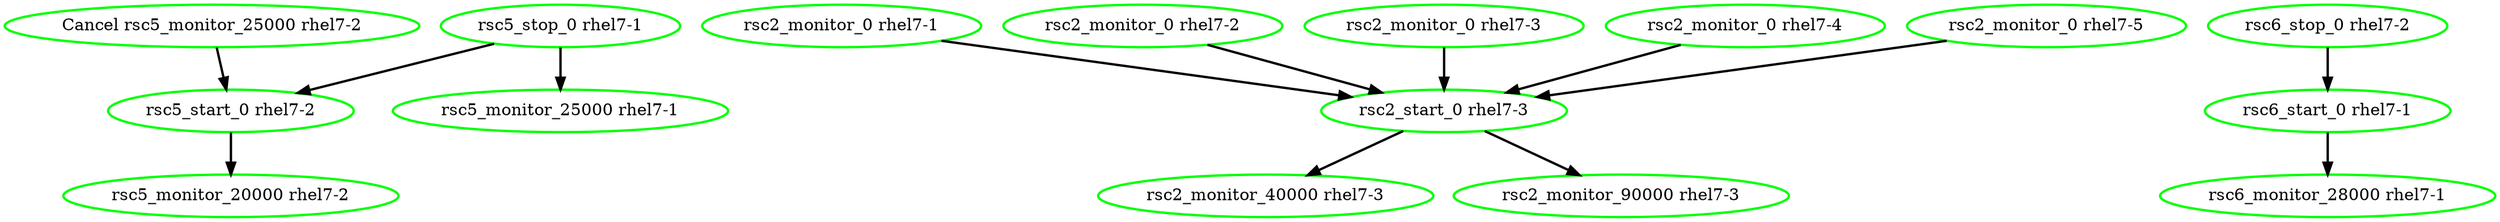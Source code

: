 digraph "g" {
"Cancel rsc5_monitor_25000 rhel7-2" -> "rsc5_start_0 rhel7-2" [ style = bold]
"Cancel rsc5_monitor_25000 rhel7-2" [ style=bold color="green" fontcolor="black"]
"rsc2_monitor_0 rhel7-1" -> "rsc2_start_0 rhel7-3" [ style = bold]
"rsc2_monitor_0 rhel7-1" [ style=bold color="green" fontcolor="black"]
"rsc2_monitor_0 rhel7-2" -> "rsc2_start_0 rhel7-3" [ style = bold]
"rsc2_monitor_0 rhel7-2" [ style=bold color="green" fontcolor="black"]
"rsc2_monitor_0 rhel7-3" -> "rsc2_start_0 rhel7-3" [ style = bold]
"rsc2_monitor_0 rhel7-3" [ style=bold color="green" fontcolor="black"]
"rsc2_monitor_0 rhel7-4" -> "rsc2_start_0 rhel7-3" [ style = bold]
"rsc2_monitor_0 rhel7-4" [ style=bold color="green" fontcolor="black"]
"rsc2_monitor_0 rhel7-5" -> "rsc2_start_0 rhel7-3" [ style = bold]
"rsc2_monitor_0 rhel7-5" [ style=bold color="green" fontcolor="black"]
"rsc2_monitor_40000 rhel7-3" [ style=bold color="green" fontcolor="black"]
"rsc2_monitor_90000 rhel7-3" [ style=bold color="green" fontcolor="black"]
"rsc2_start_0 rhel7-3" -> "rsc2_monitor_40000 rhel7-3" [ style = bold]
"rsc2_start_0 rhel7-3" -> "rsc2_monitor_90000 rhel7-3" [ style = bold]
"rsc2_start_0 rhel7-3" [ style=bold color="green" fontcolor="black"]
"rsc5_monitor_20000 rhel7-2" [ style=bold color="green" fontcolor="black"]
"rsc5_monitor_25000 rhel7-1" [ style=bold color="green" fontcolor="black"]
"rsc5_start_0 rhel7-2" -> "rsc5_monitor_20000 rhel7-2" [ style = bold]
"rsc5_start_0 rhel7-2" [ style=bold color="green" fontcolor="black"]
"rsc5_stop_0 rhel7-1" -> "rsc5_monitor_25000 rhel7-1" [ style = bold]
"rsc5_stop_0 rhel7-1" -> "rsc5_start_0 rhel7-2" [ style = bold]
"rsc5_stop_0 rhel7-1" [ style=bold color="green" fontcolor="black"]
"rsc6_monitor_28000 rhel7-1" [ style=bold color="green" fontcolor="black"]
"rsc6_start_0 rhel7-1" -> "rsc6_monitor_28000 rhel7-1" [ style = bold]
"rsc6_start_0 rhel7-1" [ style=bold color="green" fontcolor="black"]
"rsc6_stop_0 rhel7-2" -> "rsc6_start_0 rhel7-1" [ style = bold]
"rsc6_stop_0 rhel7-2" [ style=bold color="green" fontcolor="black"]
}

